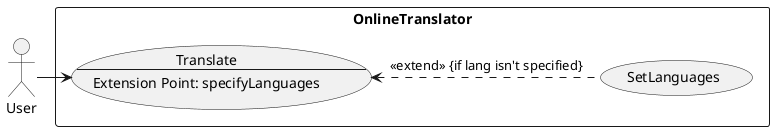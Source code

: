 @startuml
actor User

rectangle OnlineTranslator {
    usecase SetLanguages
    usecase Translate [
      Translate
      ---
      Extension Point: specifyLanguages
    ]


User -right-> Translate
Translate <.right. SetLanguages : <<extend>> {if lang isn't specified}
}
@enduml
